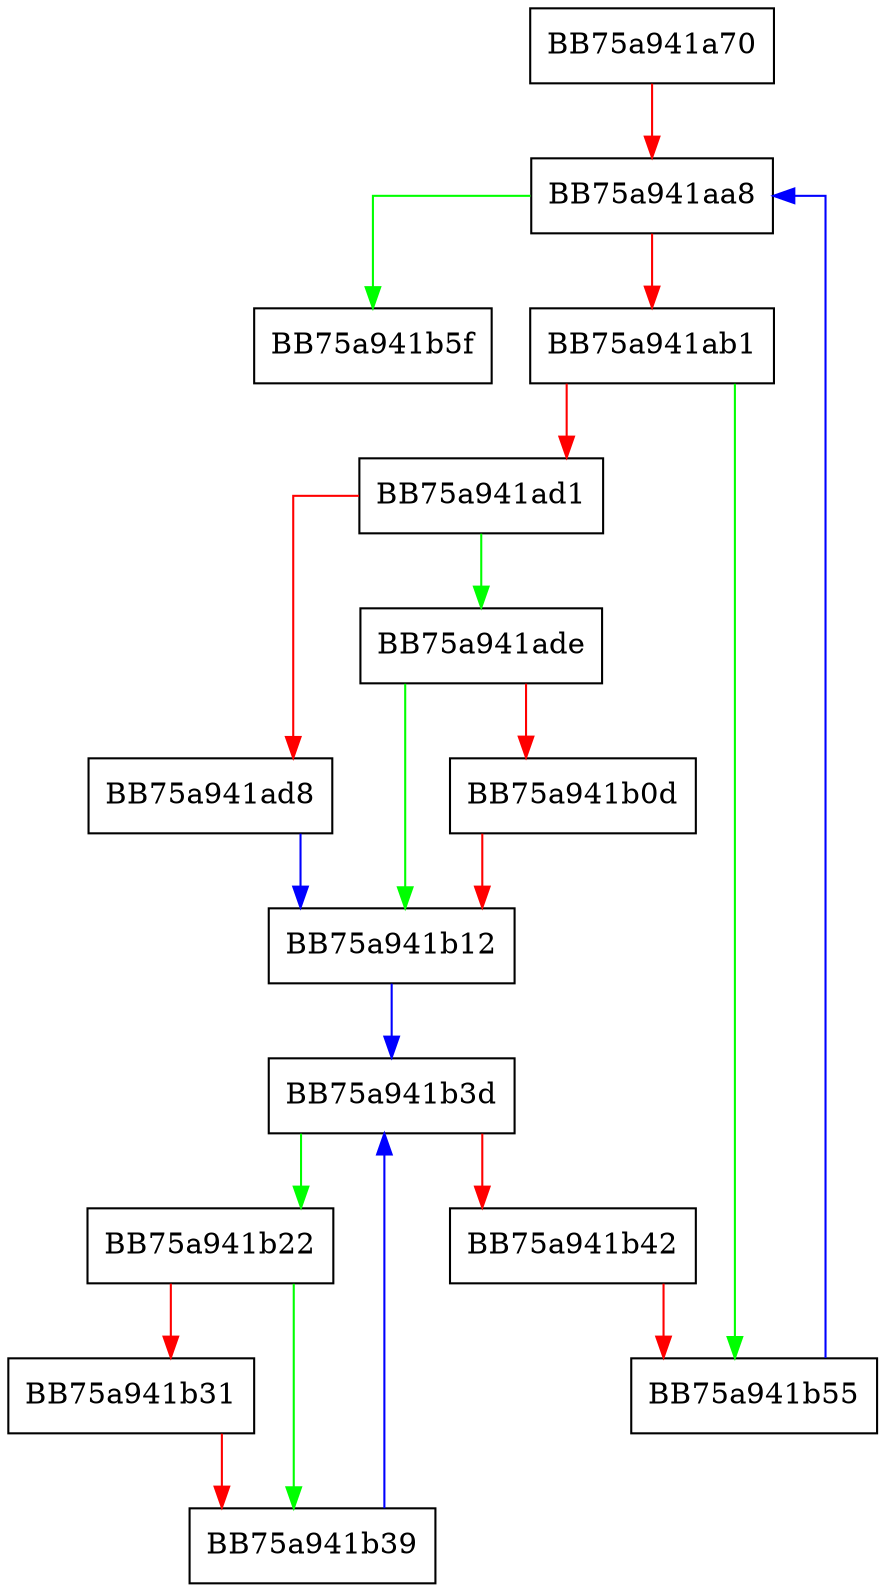 digraph refresh {
  node [shape="box"];
  graph [splines=ortho];
  BB75a941a70 -> BB75a941aa8 [color="red"];
  BB75a941aa8 -> BB75a941b5f [color="green"];
  BB75a941aa8 -> BB75a941ab1 [color="red"];
  BB75a941ab1 -> BB75a941b55 [color="green"];
  BB75a941ab1 -> BB75a941ad1 [color="red"];
  BB75a941ad1 -> BB75a941ade [color="green"];
  BB75a941ad1 -> BB75a941ad8 [color="red"];
  BB75a941ad8 -> BB75a941b12 [color="blue"];
  BB75a941ade -> BB75a941b12 [color="green"];
  BB75a941ade -> BB75a941b0d [color="red"];
  BB75a941b0d -> BB75a941b12 [color="red"];
  BB75a941b12 -> BB75a941b3d [color="blue"];
  BB75a941b22 -> BB75a941b39 [color="green"];
  BB75a941b22 -> BB75a941b31 [color="red"];
  BB75a941b31 -> BB75a941b39 [color="red"];
  BB75a941b39 -> BB75a941b3d [color="blue"];
  BB75a941b3d -> BB75a941b22 [color="green"];
  BB75a941b3d -> BB75a941b42 [color="red"];
  BB75a941b42 -> BB75a941b55 [color="red"];
  BB75a941b55 -> BB75a941aa8 [color="blue"];
}